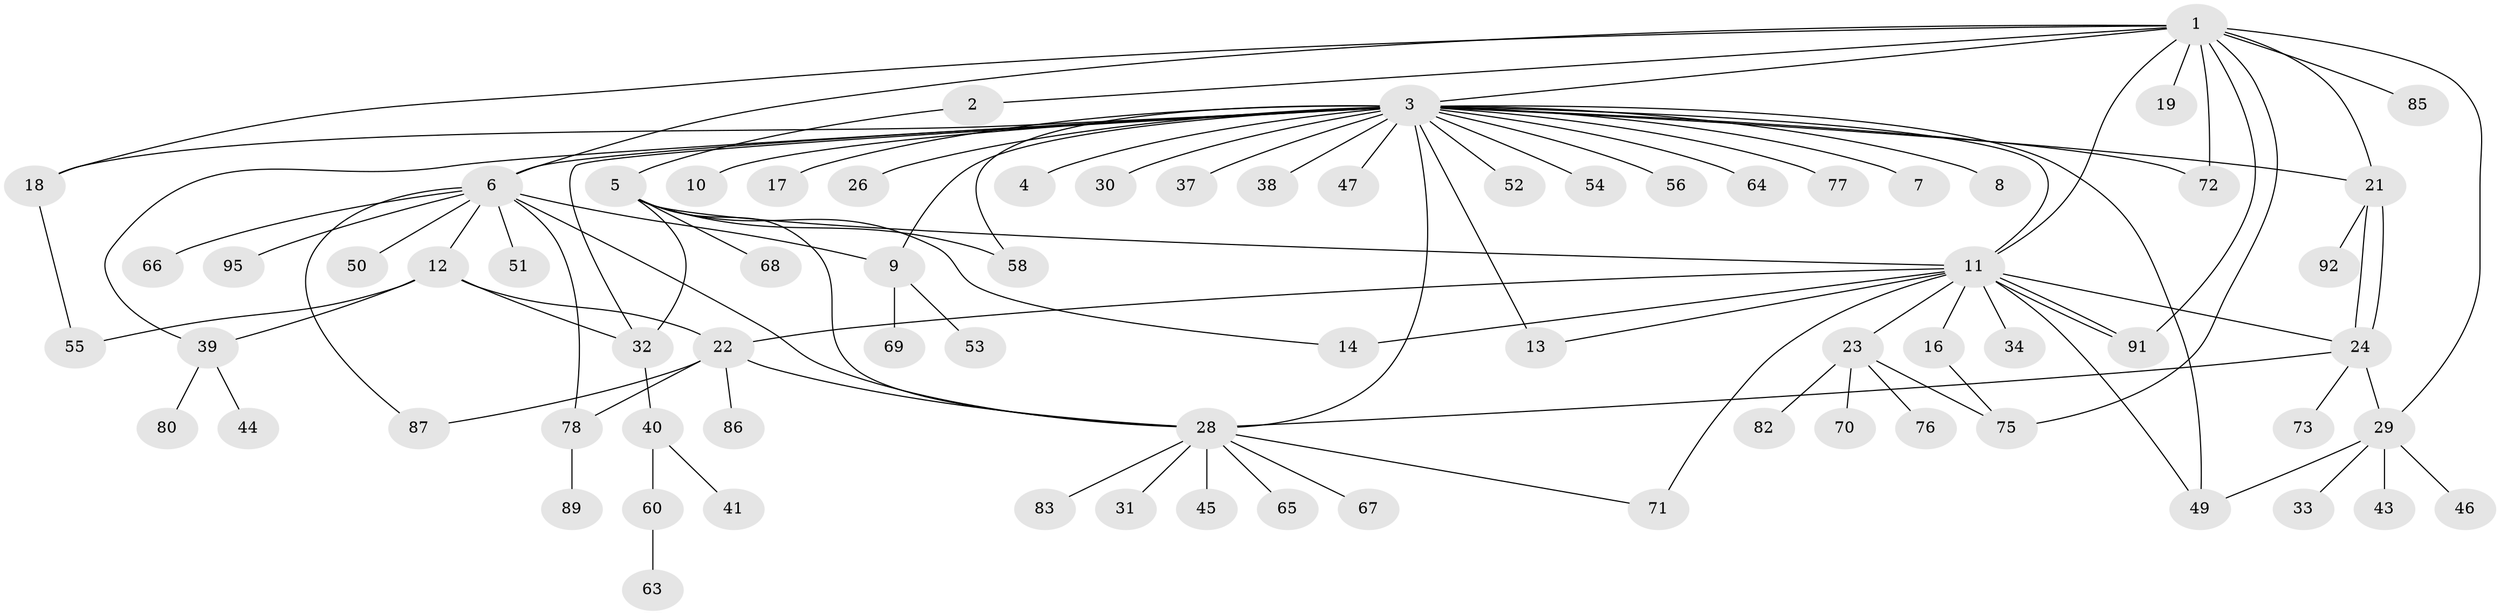 // original degree distribution, {13: 0.020618556701030927, 2: 0.21649484536082475, 27: 0.010309278350515464, 1: 0.5257731958762887, 8: 0.010309278350515464, 10: 0.010309278350515464, 5: 0.05154639175257732, 6: 0.041237113402061855, 3: 0.07216494845360824, 7: 0.010309278350515464, 11: 0.010309278350515464, 4: 0.020618556701030927}
// Generated by graph-tools (version 1.1) at 2025/41/03/06/25 10:41:50]
// undirected, 75 vertices, 105 edges
graph export_dot {
graph [start="1"]
  node [color=gray90,style=filled];
  1 [super="+93"];
  2;
  3 [super="+27"];
  4;
  5 [super="+74"];
  6 [super="+42"];
  7 [super="+15"];
  8;
  9 [super="+59"];
  10 [super="+90"];
  11 [super="+20"];
  12 [super="+62"];
  13;
  14 [super="+88"];
  16 [super="+94"];
  17;
  18 [super="+81"];
  19;
  21;
  22 [super="+36"];
  23 [super="+35"];
  24 [super="+25"];
  26;
  28 [super="+61"];
  29 [super="+48"];
  30;
  31;
  32 [super="+57"];
  33;
  34;
  37;
  38;
  39;
  40 [super="+97"];
  41;
  43;
  44;
  45 [super="+84"];
  46;
  47;
  49;
  50;
  51;
  52;
  53;
  54;
  55;
  56;
  58;
  60;
  63 [super="+96"];
  64;
  65;
  66;
  67;
  68;
  69;
  70;
  71;
  72;
  73;
  75;
  76;
  77;
  78 [super="+79"];
  80;
  82;
  83;
  85;
  86;
  87;
  89;
  91;
  92;
  95;
  1 -- 2;
  1 -- 3;
  1 -- 6;
  1 -- 11;
  1 -- 19;
  1 -- 21;
  1 -- 72;
  1 -- 75;
  1 -- 85;
  1 -- 91;
  1 -- 29;
  1 -- 18;
  2 -- 5;
  3 -- 4;
  3 -- 7;
  3 -- 8;
  3 -- 9;
  3 -- 10;
  3 -- 11 [weight=2];
  3 -- 13;
  3 -- 17;
  3 -- 18;
  3 -- 21;
  3 -- 26;
  3 -- 28;
  3 -- 30;
  3 -- 32;
  3 -- 37;
  3 -- 38;
  3 -- 49;
  3 -- 52;
  3 -- 56;
  3 -- 58;
  3 -- 64;
  3 -- 72;
  3 -- 77;
  3 -- 39;
  3 -- 6;
  3 -- 54;
  3 -- 47;
  5 -- 11;
  5 -- 14;
  5 -- 28;
  5 -- 32;
  5 -- 58;
  5 -- 68;
  6 -- 9;
  6 -- 12;
  6 -- 28;
  6 -- 51;
  6 -- 66;
  6 -- 78;
  6 -- 95;
  6 -- 50;
  6 -- 87;
  9 -- 53;
  9 -- 69;
  11 -- 13;
  11 -- 16;
  11 -- 22;
  11 -- 23;
  11 -- 49;
  11 -- 71;
  11 -- 91;
  11 -- 91;
  11 -- 34;
  11 -- 24;
  11 -- 14 [weight=2];
  12 -- 22;
  12 -- 32;
  12 -- 39;
  12 -- 55;
  16 -- 75;
  18 -- 55;
  21 -- 24;
  21 -- 24;
  21 -- 92;
  22 -- 28;
  22 -- 86;
  22 -- 78;
  22 -- 87;
  23 -- 70;
  23 -- 75;
  23 -- 76;
  23 -- 82;
  24 -- 28;
  24 -- 29;
  24 -- 73;
  28 -- 31;
  28 -- 45;
  28 -- 65;
  28 -- 71;
  28 -- 83;
  28 -- 67;
  29 -- 33;
  29 -- 43;
  29 -- 46;
  29 -- 49;
  32 -- 40;
  39 -- 44;
  39 -- 80;
  40 -- 41;
  40 -- 60;
  60 -- 63;
  78 -- 89;
}
